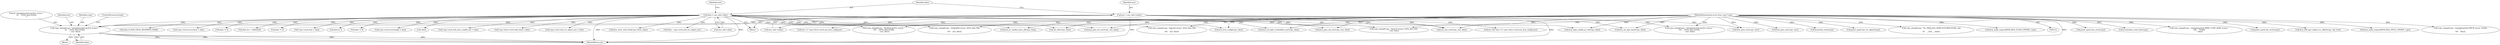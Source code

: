 digraph "0_linux_c300aa64ddf57d9c5d9c898a64b36877345dd4a9@pointer" {
"1000477" [label="(Call,vcpu_unimpl(vcpu, \"unimplemented perfctr wrmsr: \"\n\t\t\t    \"0x%x data 0x%llx\n\", msr, data))"];
"1000113" [label="(MethodParameterIn,struct kvm_vcpu *vcpu)"];
"1000121" [label="(Call,msr = msr_info->index)"];
"1000127" [label="(Call,data = msr_info->data)"];
"1000605" [label="(Call,xen_hvm_config(vcpu, data))"];
"1000133" [label="(Identifier,msr)"];
"1000464" [label="(Call,data != 0)"];
"1000613" [label="(Call,kvm_pmu_set_msr(vcpu, msr, data))"];
"1000289" [label="(Call,kvm_write_wall_clock(vcpu->kvm, data))"];
"1000455" [label="(Call,set_msr_mce(vcpu, msr, data))"];
"1000477" [label="(Call,vcpu_unimpl(vcpu, \"unimplemented perfctr wrmsr: \"\n\t\t\t    \"0x%x data 0x%llx\n\", msr, data))"];
"1000575" [label="(Call,guest_cpuid_has_osvw(vcpu))"];
"1000491" [label="(Call,kvm_pmu_msr(vcpu, msr))"];
"1000128" [label="(Identifier,data)"];
"1000280" [label="(Call,vcpu->kvm->arch.wall_clock = data)"];
"1000436" [label="(Call,accumulate_steal_time(vcpu))"];
"1000134" [label="(Block,)"];
"1000184" [label="(Call,vcpu_unimpl(vcpu, \"unimplemented MMIO_CONF_BASE wrmsr: \"\n\t\t\t\t    \"0x%llx\n\", data))"];
"1000480" [label="(Identifier,msr)"];
"1000123" [label="(Call,msr_info->index)"];
"1000558" [label="(Call,guest_cpuid_has_osvw(vcpu))"];
"1000115" [label="(Block,)"];
"1000638" [label="(MethodReturn,int)"];
"1000257" [label="(Call,kvm_x86_ops->adjust_tsc_offset(vcpu, adj, true))"];
"1000439" [label="(Call,kvm_make_request(KVM_REQ_STEAL_UPDATE, vcpu))"];
"1000261" [label="(Call,vcpu->arch.ia32_tsc_adjust_msr = data)"];
"1000505" [label="(Call,vcpu_unimpl(vcpu, \"disabled perfctr wrmsr: \"\n\t\t\t\t    \"0x%x data 0x%llx\n\", msr, data))"];
"1000630" [label="(Call,vcpu_unimpl(vcpu, \"ignored wrmsr: 0x%x data %llx\n\",\n\t\t\t\t    msr, data))"];
"1000250" [label="(Call,data - vcpu->arch.ia32_tsc_adjust_msr)"];
"1000129" [label="(Call,msr_info->data)"];
"1000171" [label="(Call,vcpu_unimpl(vcpu, \"unimplemented HWCR wrmsr: 0x%llx\n\",\n\t\t\t\t    data))"];
"1000127" [label="(Call,data = msr_info->data)"];
"1000609" [label="(Call,kvm_pmu_msr(vcpu, msr))"];
"1000144" [label="(Call,set_efer(vcpu, data))"];
"1000621" [label="(Call,vcpu_unimpl(vcpu, \"unhandled wrmsr: 0x%x data %llx\n\",\n\t\t\t\t    msr, data))"];
"1000478" [label="(Identifier,vcpu)"];
"1000370" [label="(Call,kvm_pv_enable_async_pf(vcpu, data))"];
"1000593" [label="(Call,msr == vcpu->kvm->arch.xen_hvm_config.msr)"];
"1000384" [label="(Call,data & KVM_STEAL_RESERVED_MASK)"];
"1000121" [label="(Call,msr = msr_info->index)"];
"1000579" [label="(Call,vcpu->arch.osvw.status = data)"];
"1000221" [label="(Call,kvm_set_apic_base(vcpu, data))"];
"1000502" [label="(Call,data != 0)"];
"1000298" [label="(Call,kvmclock_reset(vcpu))"];
"1000482" [label="(ControlStructure,break;)"];
"1000479" [label="(Literal,\"unimplemented perfctr wrmsr: \"\n\t\t\t    \"0x%x data 0x%llx\n\")"];
"1000148" [label="(Call,data &= ~(u64)0x40)"];
"1000113" [label="(MethodParameterIn,struct kvm_vcpu *vcpu)"];
"1000238" [label="(Call,guest_cpuid_has_tsc_adjust(vcpu))"];
"1000180" [label="(Call,data != 0)"];
"1000300" [label="(Call,vcpu->arch.time = data)"];
"1000312" [label="(Call,data & 1)"];
"1000232" [label="(Call,kvm_set_lapic_tscdeadline_msr(vcpu, data))"];
"1000445" [label="(Call,kvm_lapic_enable_pv_eoi(vcpu, data))"];
"1000122" [label="(Identifier,msr)"];
"1000467" [label="(Call,vcpu_unimpl(vcpu, \"unimplemented perfctr wrmsr: \"\n\t\t\t\t    \"0x%x data 0x%llx\n\", msr, data))"];
"1000495" [label="(Call,kvm_pmu_set_msr(vcpu, msr, data))"];
"1000208" [label="(Call,vcpu_unimpl(vcpu, \"%s: MSR_IA32_DEBUGCTLMSR 0x%llx, nop\n\",\n\t\t\t    __func__, data))"];
"1000549" [label="(Call,vcpu_unimpl(vcpu, \"ignored wrmsr: 0x%x data %llx\n\", msr, data))"];
"1000307" [label="(Call,kvm_make_request(KVM_REQ_CLOCK_UPDATE, vcpu))"];
"1000562" [label="(Call,vcpu->arch.osvw.length = data)"];
"1000193" [label="(Call,!data)"];
"1000481" [label="(Identifier,data)"];
"1000270" [label="(Call,vcpu->arch.ia32_misc_enable_msr = data)"];
"1000591" [label="(Call,msr && (msr == vcpu->kvm->arch.xen_hvm_config.msr))"];
"1000477" -> "1000134"  [label="AST: "];
"1000477" -> "1000481"  [label="CFG: "];
"1000478" -> "1000477"  [label="AST: "];
"1000479" -> "1000477"  [label="AST: "];
"1000480" -> "1000477"  [label="AST: "];
"1000481" -> "1000477"  [label="AST: "];
"1000482" -> "1000477"  [label="CFG: "];
"1000477" -> "1000638"  [label="DDG: "];
"1000477" -> "1000638"  [label="DDG: "];
"1000477" -> "1000638"  [label="DDG: "];
"1000477" -> "1000638"  [label="DDG: "];
"1000113" -> "1000477"  [label="DDG: "];
"1000121" -> "1000477"  [label="DDG: "];
"1000127" -> "1000477"  [label="DDG: "];
"1000113" -> "1000112"  [label="AST: "];
"1000113" -> "1000638"  [label="DDG: "];
"1000113" -> "1000144"  [label="DDG: "];
"1000113" -> "1000171"  [label="DDG: "];
"1000113" -> "1000184"  [label="DDG: "];
"1000113" -> "1000208"  [label="DDG: "];
"1000113" -> "1000221"  [label="DDG: "];
"1000113" -> "1000232"  [label="DDG: "];
"1000113" -> "1000238"  [label="DDG: "];
"1000113" -> "1000257"  [label="DDG: "];
"1000113" -> "1000298"  [label="DDG: "];
"1000113" -> "1000307"  [label="DDG: "];
"1000113" -> "1000370"  [label="DDG: "];
"1000113" -> "1000436"  [label="DDG: "];
"1000113" -> "1000439"  [label="DDG: "];
"1000113" -> "1000445"  [label="DDG: "];
"1000113" -> "1000455"  [label="DDG: "];
"1000113" -> "1000467"  [label="DDG: "];
"1000113" -> "1000491"  [label="DDG: "];
"1000113" -> "1000495"  [label="DDG: "];
"1000113" -> "1000505"  [label="DDG: "];
"1000113" -> "1000549"  [label="DDG: "];
"1000113" -> "1000558"  [label="DDG: "];
"1000113" -> "1000575"  [label="DDG: "];
"1000113" -> "1000605"  [label="DDG: "];
"1000113" -> "1000609"  [label="DDG: "];
"1000113" -> "1000613"  [label="DDG: "];
"1000113" -> "1000621"  [label="DDG: "];
"1000113" -> "1000630"  [label="DDG: "];
"1000121" -> "1000115"  [label="AST: "];
"1000121" -> "1000123"  [label="CFG: "];
"1000122" -> "1000121"  [label="AST: "];
"1000123" -> "1000121"  [label="AST: "];
"1000128" -> "1000121"  [label="CFG: "];
"1000121" -> "1000638"  [label="DDG: "];
"1000121" -> "1000638"  [label="DDG: "];
"1000121" -> "1000455"  [label="DDG: "];
"1000121" -> "1000467"  [label="DDG: "];
"1000121" -> "1000491"  [label="DDG: "];
"1000121" -> "1000549"  [label="DDG: "];
"1000121" -> "1000591"  [label="DDG: "];
"1000121" -> "1000593"  [label="DDG: "];
"1000127" -> "1000115"  [label="AST: "];
"1000127" -> "1000129"  [label="CFG: "];
"1000128" -> "1000127"  [label="AST: "];
"1000129" -> "1000127"  [label="AST: "];
"1000133" -> "1000127"  [label="CFG: "];
"1000127" -> "1000638"  [label="DDG: "];
"1000127" -> "1000638"  [label="DDG: "];
"1000127" -> "1000144"  [label="DDG: "];
"1000127" -> "1000148"  [label="DDG: "];
"1000127" -> "1000180"  [label="DDG: "];
"1000127" -> "1000193"  [label="DDG: "];
"1000127" -> "1000221"  [label="DDG: "];
"1000127" -> "1000232"  [label="DDG: "];
"1000127" -> "1000250"  [label="DDG: "];
"1000127" -> "1000261"  [label="DDG: "];
"1000127" -> "1000270"  [label="DDG: "];
"1000127" -> "1000280"  [label="DDG: "];
"1000127" -> "1000289"  [label="DDG: "];
"1000127" -> "1000300"  [label="DDG: "];
"1000127" -> "1000312"  [label="DDG: "];
"1000127" -> "1000370"  [label="DDG: "];
"1000127" -> "1000384"  [label="DDG: "];
"1000127" -> "1000445"  [label="DDG: "];
"1000127" -> "1000455"  [label="DDG: "];
"1000127" -> "1000464"  [label="DDG: "];
"1000127" -> "1000495"  [label="DDG: "];
"1000127" -> "1000502"  [label="DDG: "];
"1000127" -> "1000505"  [label="DDG: "];
"1000127" -> "1000549"  [label="DDG: "];
"1000127" -> "1000562"  [label="DDG: "];
"1000127" -> "1000579"  [label="DDG: "];
"1000127" -> "1000605"  [label="DDG: "];
"1000127" -> "1000613"  [label="DDG: "];
"1000127" -> "1000621"  [label="DDG: "];
"1000127" -> "1000630"  [label="DDG: "];
}
